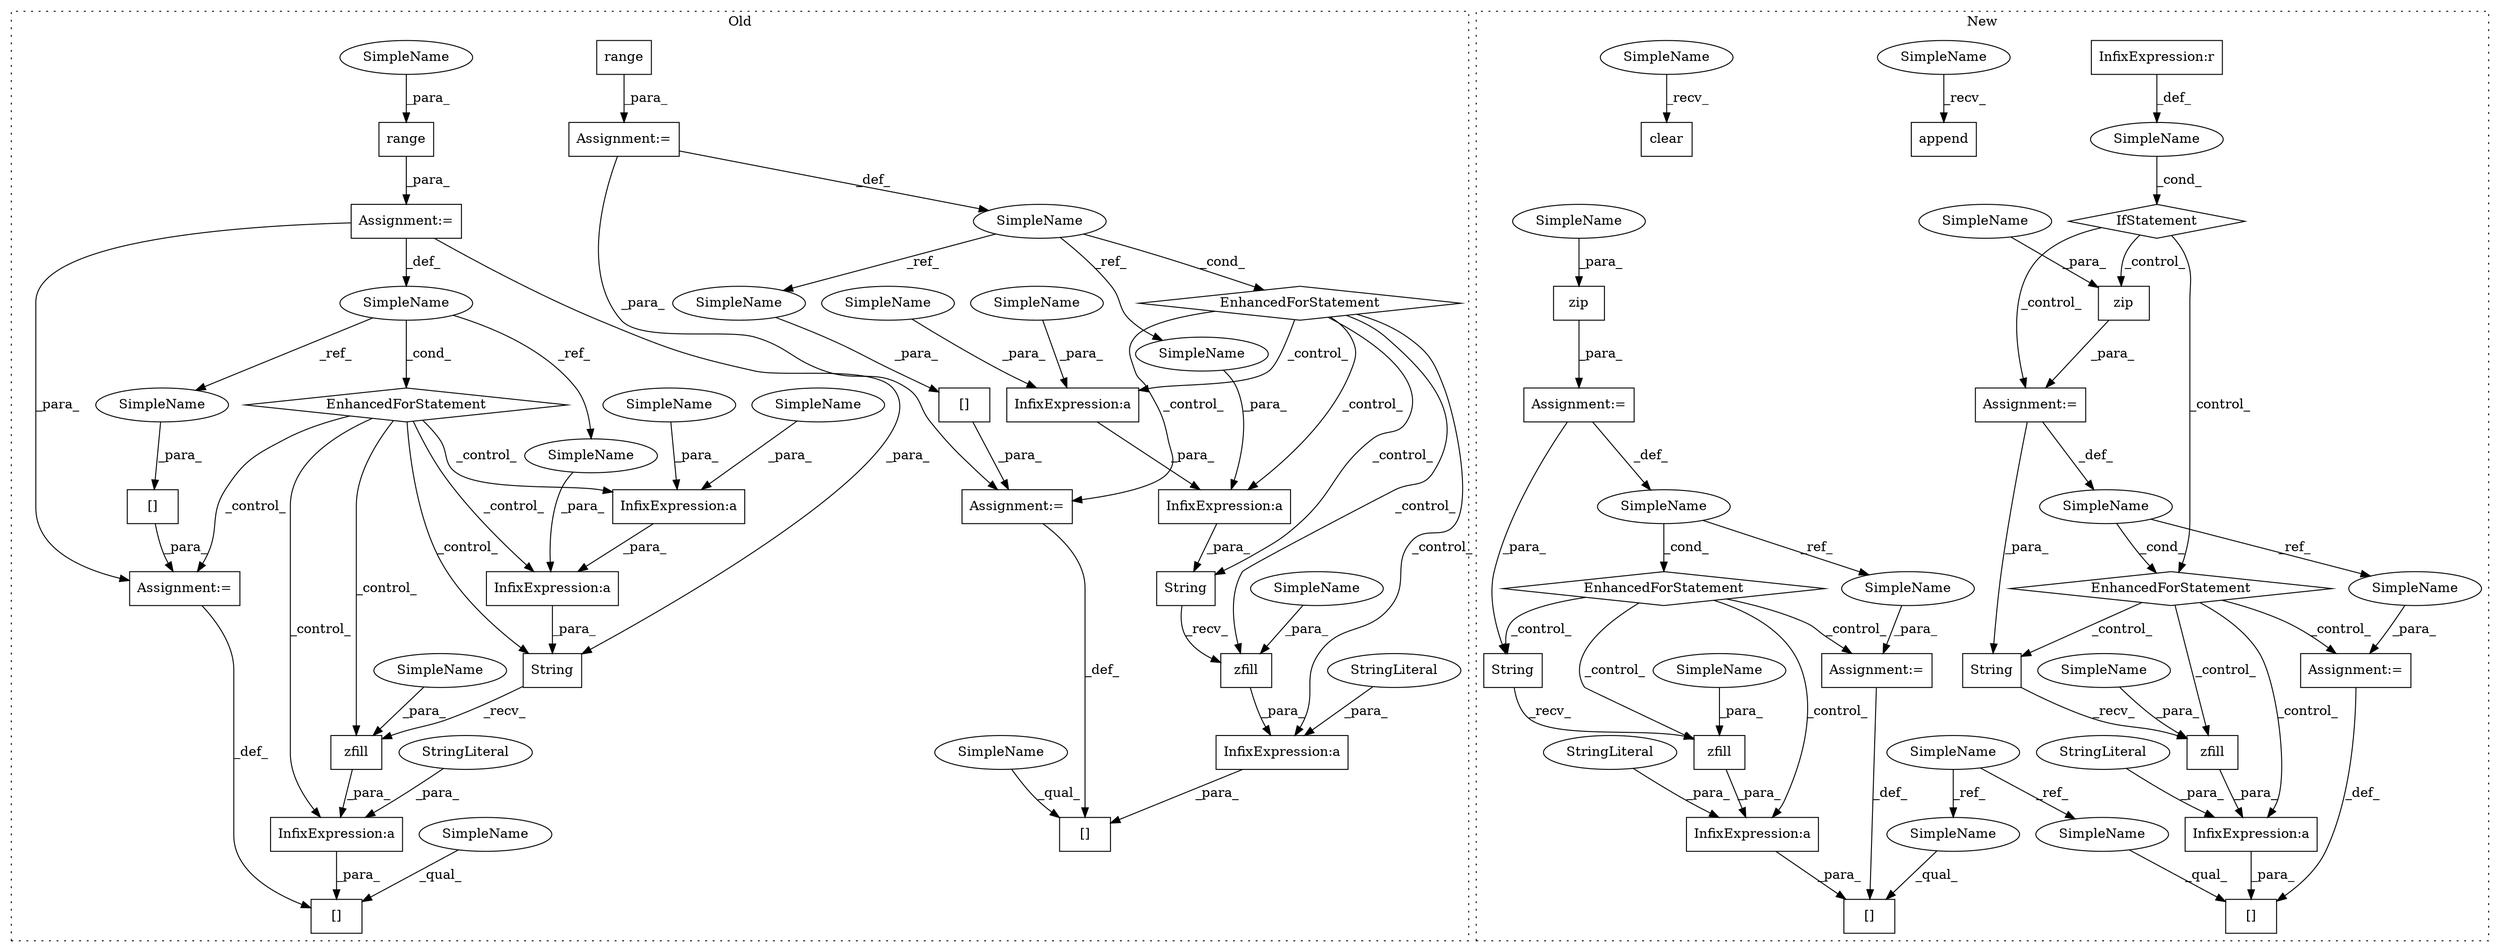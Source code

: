 digraph G {
subgraph cluster0 {
1 [label="zfill" a="32" s="5829,5843" l="6,1" shape="box"];
3 [label="EnhancedForStatement" a="70" s="5664,5753" l="65,2" shape="diamond"];
4 [label="String" a="32" s="5793,5827" l="7,1" shape="box"];
5 [label="Assignment:=" a="7" s="5664,5753" l="65,2" shape="box"];
7 [label="[]" a="2" s="5847,5850" l="2,1" shape="box"];
9 [label="InfixExpression:a" a="27" s="5790" l="3" shape="box"];
12 [label="[]" a="2" s="5769,5845" l="13,1" shape="box"];
14 [label="StringLiteral" a="45" s="5783" l="7" shape="ellipse"];
16 [label="[]" a="2" s="5118,5194" l="13,1" shape="box"];
17 [label="InfixExpression:a" a="27" s="5159" l="3" shape="box"];
18 [label="EnhancedForStatement" a="70" s="5013,5102" l="65,2" shape="diamond"];
24 [label="SimpleName" a="42" s="5082" l="1" shape="ellipse"];
26 [label="InfixExpression:a" a="27" s="5172" l="3" shape="box"];
27 [label="InfixExpression:a" a="27" s="5139" l="3" shape="box"];
28 [label="[]" a="2" s="5196,5199" l="2,1" shape="box"];
29 [label="range" a="32" s="5086,5101" l="6,1" shape="box"];
31 [label="String" a="32" s="5142,5176" l="7,1" shape="box"];
33 [label="StringLiteral" a="45" s="5132" l="7" shape="ellipse"];
38 [label="zfill" a="32" s="5178,5192" l="6,1" shape="box"];
42 [label="InfixExpression:a" a="27" s="5810" l="3" shape="box"];
43 [label="InfixExpression:a" a="27" s="5823" l="3" shape="box"];
44 [label="range" a="32" s="5737,5752" l="6,1" shape="box"];
46 [label="SimpleName" a="42" s="5733" l="1" shape="ellipse"];
47 [label="Assignment:=" a="7" s="5013,5102" l="65,2" shape="box"];
49 [label="Assignment:=" a="7" s="5195" l="1" shape="box"];
51 [label="Assignment:=" a="7" s="5846" l="1" shape="box"];
55 [label="SimpleName" a="42" s="5162" l="9" shape="ellipse"];
56 [label="SimpleName" a="42" s="5813" l="9" shape="ellipse"];
57 [label="SimpleName" a="42" s="5092" l="9" shape="ellipse"];
58 [label="SimpleName" a="42" s="5835" l="8" shape="ellipse"];
59 [label="SimpleName" a="42" s="5184" l="8" shape="ellipse"];
60 [label="SimpleName" a="42" s="5769" l="12" shape="ellipse"];
61 [label="SimpleName" a="42" s="5118" l="12" shape="ellipse"];
69 [label="SimpleName" a="42" s="5801" l="9" shape="ellipse"];
70 [label="SimpleName" a="42" s="5150" l="9" shape="ellipse"];
71 [label="SimpleName" a="42" s="5198" l="1" shape="ellipse"];
72 [label="SimpleName" a="42" s="5175" l="1" shape="ellipse"];
74 [label="SimpleName" a="42" s="5849" l="1" shape="ellipse"];
75 [label="SimpleName" a="42" s="5826" l="1" shape="ellipse"];
label = "Old";
style="dotted";
}
subgraph cluster1 {
2 [label="EnhancedForStatement" a="70" s="5063,5168" l="83,2" shape="diamond"];
6 [label="Assignment:=" a="7" s="5063,5168" l="83,2" shape="box"];
8 [label="String" a="32" s="5208,5218" l="7,1" shape="box"];
10 [label="InfixExpression:a" a="27" s="5205" l="3" shape="box"];
11 [label="[]" a="2" s="5184,5236" l="13,1" shape="box"];
13 [label="StringLiteral" a="45" s="5198" l="7" shape="ellipse"];
15 [label="SimpleName" a="42" s="4156" l="12" shape="ellipse"];
19 [label="[]" a="2" s="5812,5864" l="13,1" shape="box"];
20 [label="InfixExpression:a" a="27" s="5833" l="3" shape="box"];
21 [label="SimpleName" a="42" s="5778" l="4" shape="ellipse"];
22 [label="EnhancedForStatement" a="70" s="5691,5796" l="83,2" shape="diamond"];
23 [label="SimpleName" a="42" s="" l="" shape="ellipse"];
25 [label="zip" a="32" s="5785,5795" l="4,1" shape="box"];
30 [label="String" a="32" s="5836,5846" l="7,1" shape="box"];
32 [label="StringLiteral" a="45" s="5826" l="7" shape="ellipse"];
34 [label="InfixExpression:r" a="27" s="5410" l="4" shape="box"];
35 [label="append" a="32" s="4774,4788" l="7,1" shape="box"];
36 [label="clear" a="32" s="5294" l="7" shape="box"];
37 [label="IfStatement" a="25" s="5399,5421" l="4,2" shape="diamond"];
39 [label="zfill" a="32" s="5848,5862" l="6,1" shape="box"];
40 [label="zfill" a="32" s="5220,5234" l="6,1" shape="box"];
41 [label="zip" a="32" s="5157,5167" l="4,1" shape="box"];
45 [label="SimpleName" a="42" s="5150" l="4" shape="ellipse"];
48 [label="Assignment:=" a="7" s="5691,5796" l="83,2" shape="box"];
50 [label="Assignment:=" a="7" s="5237" l="1" shape="box"];
52 [label="Assignment:=" a="7" s="5865" l="1" shape="box"];
53 [label="SimpleName" a="42" s="5184" l="12" shape="ellipse"];
54 [label="SimpleName" a="42" s="5812" l="12" shape="ellipse"];
62 [label="SimpleName" a="42" s="5226" l="8" shape="ellipse"];
63 [label="SimpleName" a="42" s="5854" l="8" shape="ellipse"];
64 [label="SimpleName" a="42" s="5789" l="4" shape="ellipse"];
65 [label="SimpleName" a="42" s="5161" l="4" shape="ellipse"];
66 [label="SimpleName" a="42" s="4769" l="4" shape="ellipse"];
67 [label="SimpleName" a="42" s="5289" l="4" shape="ellipse"];
68 [label="SimpleName" a="42" s="5866" l="4" shape="ellipse"];
73 [label="SimpleName" a="42" s="5238" l="4" shape="ellipse"];
label = "New";
style="dotted";
}
1 -> 9 [label="_para_"];
2 -> 8 [label="_control_"];
2 -> 40 [label="_control_"];
2 -> 50 [label="_control_"];
2 -> 10 [label="_control_"];
3 -> 1 [label="_control_"];
3 -> 51 [label="_control_"];
3 -> 42 [label="_control_"];
3 -> 4 [label="_control_"];
3 -> 9 [label="_control_"];
3 -> 43 [label="_control_"];
4 -> 1 [label="_recv_"];
5 -> 46 [label="_def_"];
5 -> 51 [label="_para_"];
6 -> 8 [label="_para_"];
6 -> 45 [label="_def_"];
7 -> 51 [label="_para_"];
8 -> 40 [label="_recv_"];
9 -> 12 [label="_para_"];
10 -> 11 [label="_para_"];
13 -> 10 [label="_para_"];
14 -> 9 [label="_para_"];
15 -> 53 [label="_ref_"];
15 -> 54 [label="_ref_"];
17 -> 26 [label="_para_"];
18 -> 26 [label="_control_"];
18 -> 49 [label="_control_"];
18 -> 27 [label="_control_"];
18 -> 38 [label="_control_"];
18 -> 17 [label="_control_"];
18 -> 31 [label="_control_"];
20 -> 19 [label="_para_"];
21 -> 68 [label="_ref_"];
21 -> 22 [label="_cond_"];
22 -> 52 [label="_control_"];
22 -> 30 [label="_control_"];
22 -> 39 [label="_control_"];
22 -> 20 [label="_control_"];
23 -> 37 [label="_cond_"];
24 -> 18 [label="_cond_"];
24 -> 71 [label="_ref_"];
24 -> 72 [label="_ref_"];
25 -> 48 [label="_para_"];
26 -> 31 [label="_para_"];
27 -> 16 [label="_para_"];
28 -> 49 [label="_para_"];
29 -> 47 [label="_para_"];
30 -> 39 [label="_recv_"];
31 -> 38 [label="_recv_"];
32 -> 20 [label="_para_"];
33 -> 27 [label="_para_"];
34 -> 23 [label="_def_"];
37 -> 48 [label="_control_"];
37 -> 25 [label="_control_"];
37 -> 22 [label="_control_"];
38 -> 27 [label="_para_"];
39 -> 20 [label="_para_"];
40 -> 10 [label="_para_"];
41 -> 6 [label="_para_"];
42 -> 43 [label="_para_"];
43 -> 4 [label="_para_"];
44 -> 5 [label="_para_"];
45 -> 73 [label="_ref_"];
45 -> 2 [label="_cond_"];
46 -> 75 [label="_ref_"];
46 -> 74 [label="_ref_"];
46 -> 3 [label="_cond_"];
47 -> 49 [label="_para_"];
47 -> 31 [label="_para_"];
47 -> 24 [label="_def_"];
48 -> 30 [label="_para_"];
48 -> 21 [label="_def_"];
49 -> 16 [label="_def_"];
50 -> 11 [label="_def_"];
51 -> 12 [label="_def_"];
52 -> 19 [label="_def_"];
53 -> 11 [label="_qual_"];
54 -> 19 [label="_qual_"];
55 -> 17 [label="_para_"];
56 -> 42 [label="_para_"];
57 -> 29 [label="_para_"];
58 -> 1 [label="_para_"];
59 -> 38 [label="_para_"];
60 -> 12 [label="_qual_"];
61 -> 16 [label="_qual_"];
62 -> 40 [label="_para_"];
63 -> 39 [label="_para_"];
64 -> 25 [label="_para_"];
65 -> 41 [label="_para_"];
66 -> 35 [label="_recv_"];
67 -> 36 [label="_recv_"];
68 -> 52 [label="_para_"];
69 -> 42 [label="_para_"];
70 -> 17 [label="_para_"];
71 -> 28 [label="_para_"];
72 -> 26 [label="_para_"];
73 -> 50 [label="_para_"];
74 -> 7 [label="_para_"];
75 -> 43 [label="_para_"];
}